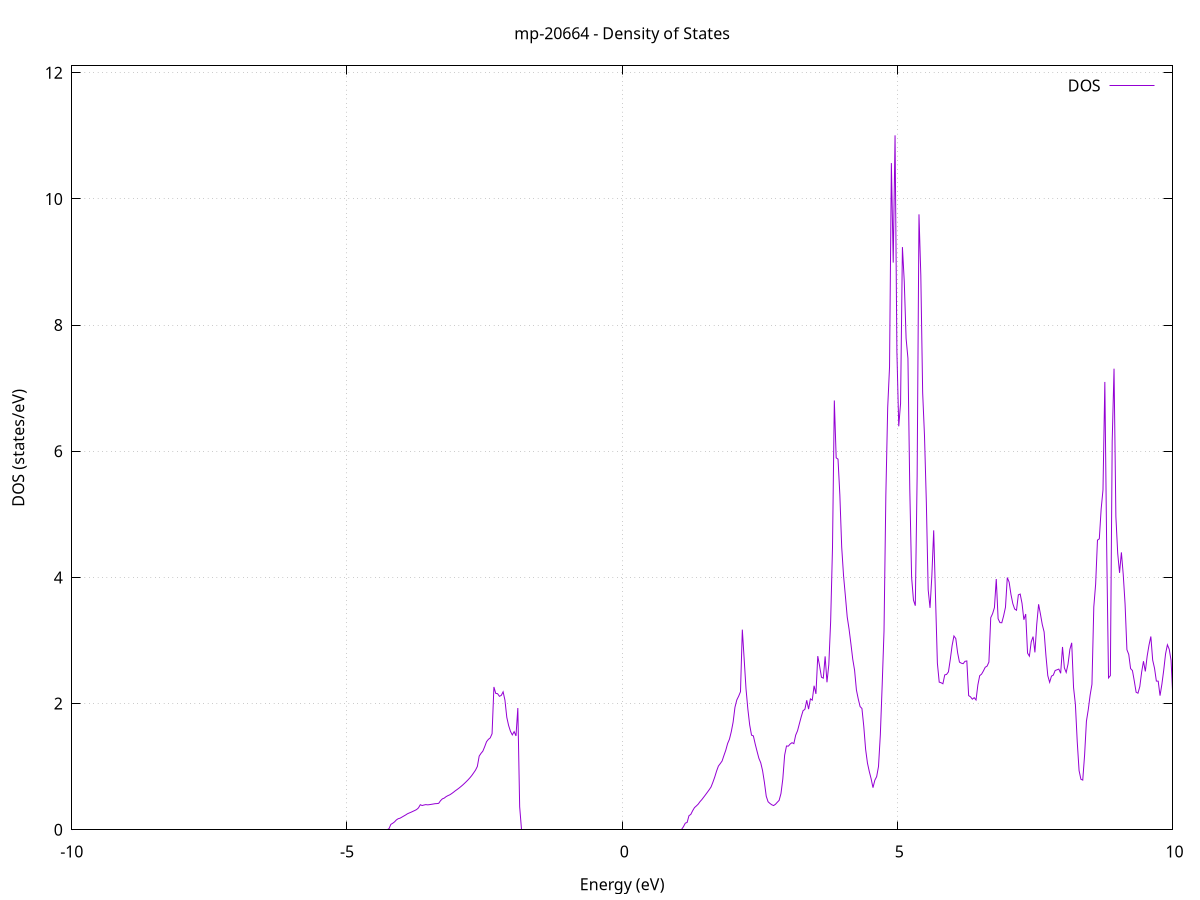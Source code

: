 set title 'mp-20664 - Density of States'
set xlabel 'Energy (eV)'
set ylabel 'DOS (states/eV)'
set grid
set xrange [-10:10]
set yrange [0:12.109]
set xzeroaxis lt -1
set terminal png size 800,600
set output 'mp-20664_dos_gnuplot.png'
plot '-' using 1:2 with lines title 'DOS'
-45.094400 0.000000
-45.060900 0.000000
-45.027500 0.000000
-44.994100 0.000000
-44.960600 0.000000
-44.927200 0.000000
-44.893800 0.000000
-44.860300 0.000000
-44.826900 0.000000
-44.793500 0.000000
-44.760000 0.000000
-44.726600 0.000000
-44.693200 0.000000
-44.659700 0.000000
-44.626300 0.000000
-44.592800 0.000000
-44.559400 0.000000
-44.526000 0.000000
-44.492500 0.000000
-44.459100 0.000000
-44.425700 0.000000
-44.392200 0.000000
-44.358800 0.000000
-44.325400 0.000000
-44.291900 0.000000
-44.258500 0.000000
-44.225100 0.000000
-44.191600 0.000000
-44.158200 0.000000
-44.124700 0.000000
-44.091300 0.000000
-44.057900 0.000000
-44.024400 0.000000
-43.991000 0.000000
-43.957600 0.000000
-43.924100 0.000000
-43.890700 0.000000
-43.857300 0.000000
-43.823800 0.000000
-43.790400 0.000000
-43.757000 0.000000
-43.723500 0.000000
-43.690100 0.000000
-43.656600 0.000000
-43.623200 0.000000
-43.589800 0.000000
-43.556300 0.000000
-43.522900 0.000000
-43.489500 0.000000
-43.456000 0.000000
-43.422600 0.000000
-43.389200 0.000000
-43.355700 0.000000
-43.322300 0.000000
-43.288900 0.000000
-43.255400 0.000000
-43.222000 0.000000
-43.188500 0.000000
-43.155100 0.000000
-43.121700 0.000000
-43.088200 0.000000
-43.054800 0.000000
-43.021400 0.000000
-42.987900 0.000000
-42.954500 0.000000
-42.921100 0.000000
-42.887600 0.000000
-42.854200 0.000000
-42.820800 0.000000
-42.787300 0.000000
-42.753900 0.000000
-42.720400 0.000000
-42.687000 0.000000
-42.653600 0.000000
-42.620100 0.000000
-42.586700 0.000000
-42.553300 0.000000
-42.519800 0.000000
-42.486400 0.000000
-42.453000 0.000000
-42.419500 0.000000
-42.386100 0.000000
-42.352700 0.000000
-42.319200 0.000000
-42.285800 0.000000
-42.252300 0.000000
-42.218900 0.000000
-42.185500 0.000000
-42.152000 0.000000
-42.118600 0.000000
-42.085200 0.000000
-42.051700 115.915100
-42.018300 0.000000
-41.984900 0.000000
-41.951400 0.000000
-41.918000 0.000000
-41.884600 0.000000
-41.851100 0.000000
-41.817700 0.000000
-41.784200 0.000000
-41.750800 0.000000
-41.717400 0.000000
-41.683900 0.000000
-41.650500 0.000000
-41.617100 0.000000
-41.583600 0.000000
-41.550200 0.000000
-41.516800 0.000000
-41.483300 0.000000
-41.449900 0.000000
-41.416500 0.000000
-41.383000 0.000000
-41.349600 0.000000
-41.316100 0.000000
-41.282700 0.000000
-41.249300 0.000000
-41.215800 0.000000
-41.182400 0.000000
-41.149000 0.000000
-41.115500 0.000000
-41.082100 0.000000
-41.048700 0.000000
-41.015200 0.000000
-40.981800 0.000000
-40.948400 0.000000
-40.914900 0.000000
-40.881500 0.000000
-40.848000 0.000000
-40.814600 0.000000
-40.781200 0.000000
-40.747700 0.000000
-40.714300 0.000000
-40.680900 0.000000
-40.647400 0.000000
-40.614000 0.000000
-40.580600 0.000000
-40.547100 0.000000
-40.513700 0.000000
-40.480300 0.000000
-40.446800 0.000000
-40.413400 0.000000
-40.379900 0.000000
-40.346500 0.000000
-40.313100 0.000000
-40.279600 0.000000
-40.246200 0.000000
-40.212800 0.000000
-40.179300 0.000000
-40.145900 0.000000
-40.112500 0.000000
-40.079000 0.000000
-40.045600 0.000000
-40.012200 0.000000
-39.978700 0.000000
-39.945300 0.000000
-39.911800 0.000000
-39.878400 0.000000
-39.845000 0.000000
-39.811500 0.000000
-39.778100 0.000000
-39.744700 0.000000
-39.711200 0.000000
-39.677800 0.000000
-39.644400 0.000000
-39.610900 0.000000
-39.577500 0.000000
-39.544100 0.000000
-39.510600 0.000000
-39.477200 0.000000
-39.443700 0.000000
-39.410300 0.000000
-39.376900 0.000000
-39.343400 0.000000
-39.310000 0.000000
-39.276600 0.000000
-39.243100 0.000000
-39.209700 0.000000
-39.176300 0.000000
-39.142800 0.000000
-39.109400 0.000000
-39.076000 0.000000
-39.042500 0.000000
-39.009100 0.000000
-38.975600 0.000000
-38.942200 0.000000
-38.908800 0.000000
-38.875300 44.717500
-38.841900 76.642900
-38.808500 22.536600
-38.775000 22.368700
-38.741600 26.012700
-38.708200 0.000000
-38.674700 0.000000
-38.641300 0.000000
-38.607900 0.000000
-38.574400 0.000000
-38.541000 0.000000
-38.507500 0.000000
-38.474100 0.000000
-38.440700 0.000000
-38.407200 0.000000
-38.373800 0.000000
-38.340400 0.000000
-38.306900 0.000000
-38.273500 0.000000
-38.240100 0.000000
-38.206600 0.000000
-38.173200 0.000000
-38.139800 0.000000
-38.106300 0.000000
-38.072900 0.000000
-38.039400 0.000000
-38.006000 0.000000
-37.972600 0.000000
-37.939100 0.000000
-37.905700 0.000000
-37.872300 0.000000
-37.838800 0.000000
-37.805400 0.000000
-37.772000 0.000000
-37.738500 0.000000
-37.705100 0.000000
-37.671700 0.000000
-37.638200 0.000000
-37.604800 0.000000
-37.571300 0.000000
-37.537900 0.000000
-37.504500 0.000000
-37.471000 0.000000
-37.437600 0.000000
-37.404200 0.000000
-37.370700 0.000000
-37.337300 0.000000
-37.303900 0.000000
-37.270400 0.000000
-37.237000 0.000000
-37.203600 0.000000
-37.170100 0.000000
-37.136700 0.000000
-37.103200 0.000000
-37.069800 0.000000
-37.036400 0.000000
-37.002900 0.000000
-36.969500 0.000000
-36.936100 0.000000
-36.902600 0.000000
-36.869200 0.000000
-36.835800 0.000000
-36.802300 0.000000
-36.768900 0.000000
-36.735500 0.000000
-36.702000 0.000000
-36.668600 0.000000
-36.635100 0.000000
-36.601700 0.000000
-36.568300 0.000000
-36.534800 0.000000
-36.501400 0.000000
-36.468000 0.000000
-36.434500 0.000000
-36.401100 0.000000
-36.367700 0.000000
-36.334200 0.000000
-36.300800 0.000000
-36.267400 0.000000
-36.233900 0.000000
-36.200500 0.000000
-36.167000 0.000000
-36.133600 0.000000
-36.100200 0.000000
-36.066700 0.000000
-36.033300 0.000000
-35.999900 0.000000
-35.966400 0.000000
-35.933000 0.000000
-35.899600 0.000000
-35.866100 0.000000
-35.832700 0.000000
-35.799300 0.000000
-35.765800 0.000000
-35.732400 0.000000
-35.698900 0.000000
-35.665500 0.000000
-35.632100 0.000000
-35.598600 0.000000
-35.565200 0.000000
-35.531800 0.000000
-35.498300 0.000000
-35.464900 0.000000
-35.431500 0.000000
-35.398000 0.000000
-35.364600 0.000000
-35.331200 0.000000
-35.297700 0.000000
-35.264300 0.000000
-35.230800 0.000000
-35.197400 0.000000
-35.164000 0.000000
-35.130500 0.000000
-35.097100 0.000000
-35.063700 0.000000
-35.030200 0.000000
-34.996800 0.000000
-34.963400 0.000000
-34.929900 0.000000
-34.896500 0.000000
-34.863100 0.000000
-34.829600 0.000000
-34.796200 0.000000
-34.762700 0.000000
-34.729300 0.000000
-34.695900 0.000000
-34.662400 0.000000
-34.629000 0.000000
-34.595600 0.000000
-34.562100 0.000000
-34.528700 0.000000
-34.495300 0.000000
-34.461800 0.000000
-34.428400 0.000000
-34.395000 0.000000
-34.361500 0.000000
-34.328100 0.000000
-34.294600 0.000000
-34.261200 0.000000
-34.227800 0.000000
-34.194300 0.000000
-34.160900 0.000000
-34.127500 0.000000
-34.094000 0.000000
-34.060600 0.000000
-34.027200 0.000000
-33.993700 0.000000
-33.960300 0.000000
-33.926900 0.000000
-33.893400 0.000000
-33.860000 0.000000
-33.826500 0.000000
-33.793100 0.000000
-33.759700 0.000000
-33.726200 0.000000
-33.692800 0.000000
-33.659400 0.000000
-33.625900 0.000000
-33.592500 0.000000
-33.559100 0.000000
-33.525600 0.000000
-33.492200 0.000000
-33.458800 0.000000
-33.425300 0.000000
-33.391900 0.000000
-33.358400 0.000000
-33.325000 0.000000
-33.291600 0.000000
-33.258100 0.000000
-33.224700 0.000000
-33.191300 0.000000
-33.157800 0.000000
-33.124400 0.000000
-33.091000 0.000000
-33.057500 0.000000
-33.024100 0.000000
-32.990600 0.000000
-32.957200 0.000000
-32.923800 0.000000
-32.890300 0.000000
-32.856900 0.000000
-32.823500 0.000000
-32.790000 0.000000
-32.756600 0.000000
-32.723200 0.000000
-32.689700 0.000000
-32.656300 0.000000
-32.622900 0.000000
-32.589400 0.000000
-32.556000 0.000000
-32.522500 0.000000
-32.489100 0.000000
-32.455700 0.000000
-32.422200 0.000000
-32.388800 0.000000
-32.355400 0.000000
-32.321900 0.000000
-32.288500 0.000000
-32.255100 0.000000
-32.221600 0.000000
-32.188200 0.000000
-32.154800 0.000000
-32.121300 0.000000
-32.087900 0.000000
-32.054400 0.000000
-32.021000 0.000000
-31.987600 0.000000
-31.954100 0.000000
-31.920700 0.000000
-31.887300 0.000000
-31.853800 0.000000
-31.820400 0.000000
-31.787000 0.000000
-31.753500 0.000000
-31.720100 0.000000
-31.686700 0.000000
-31.653200 0.000000
-31.619800 0.000000
-31.586300 0.000000
-31.552900 0.000000
-31.519500 0.000000
-31.486000 0.000000
-31.452600 0.000000
-31.419200 0.000000
-31.385700 0.000000
-31.352300 0.000000
-31.318900 0.000000
-31.285400 0.000000
-31.252000 0.000000
-31.218600 0.000000
-31.185100 0.000000
-31.151700 0.000000
-31.118200 0.000000
-31.084800 0.000000
-31.051400 0.000000
-31.017900 0.000000
-30.984500 0.000000
-30.951100 0.000000
-30.917600 0.000000
-30.884200 0.000000
-30.850800 0.000000
-30.817300 0.000000
-30.783900 0.000000
-30.750500 0.000000
-30.717000 0.000000
-30.683600 0.000000
-30.650100 0.000000
-30.616700 0.000000
-30.583300 0.000000
-30.549800 0.000000
-30.516400 0.000000
-30.483000 0.000000
-30.449500 0.000000
-30.416100 0.000000
-30.382700 0.000000
-30.349200 0.000000
-30.315800 0.000000
-30.282400 0.000000
-30.248900 0.000000
-30.215500 0.000000
-30.182000 0.000000
-30.148600 0.000000
-30.115200 0.000000
-30.081700 0.000000
-30.048300 0.000000
-30.014900 0.000000
-29.981400 0.000000
-29.948000 0.000000
-29.914600 0.000000
-29.881100 0.000000
-29.847700 0.000000
-29.814300 0.000000
-29.780800 0.000000
-29.747400 0.000000
-29.713900 0.000000
-29.680500 0.000000
-29.647100 0.000000
-29.613600 0.000000
-29.580200 0.000000
-29.546800 0.000000
-29.513300 0.000000
-29.479900 0.000000
-29.446500 0.000000
-29.413000 0.000000
-29.379600 0.000000
-29.346200 0.000000
-29.312700 0.000000
-29.279300 0.000000
-29.245800 0.000000
-29.212400 0.000000
-29.179000 0.000000
-29.145500 0.000000
-29.112100 0.000000
-29.078700 0.000000
-29.045200 0.000000
-29.011800 0.000000
-28.978400 0.000000
-28.944900 0.000000
-28.911500 0.000000
-28.878100 0.000000
-28.844600 0.000000
-28.811200 0.000000
-28.777700 0.000000
-28.744300 0.000000
-28.710900 0.000000
-28.677400 0.000000
-28.644000 0.000000
-28.610600 0.000000
-28.577100 0.000000
-28.543700 0.000000
-28.510300 0.000000
-28.476800 0.000000
-28.443400 0.000000
-28.410000 0.000000
-28.376500 0.000000
-28.343100 0.000000
-28.309600 0.000000
-28.276200 0.000000
-28.242800 0.000000
-28.209300 0.000000
-28.175900 0.000000
-28.142500 0.000000
-28.109000 0.000000
-28.075600 0.000000
-28.042200 0.000000
-28.008700 0.000000
-27.975300 0.000000
-27.941900 0.000000
-27.908400 0.000000
-27.875000 0.000000
-27.841500 0.000000
-27.808100 0.000000
-27.774700 0.000000
-27.741200 0.000000
-27.707800 0.000000
-27.674400 0.000000
-27.640900 0.000000
-27.607500 0.000000
-27.574100 0.000000
-27.540600 0.000000
-27.507200 0.000000
-27.473800 0.000000
-27.440300 0.000000
-27.406900 0.000000
-27.373400 0.000000
-27.340000 0.000000
-27.306600 0.000000
-27.273100 0.000000
-27.239700 0.000000
-27.206300 0.000000
-27.172800 0.000000
-27.139400 0.000000
-27.106000 0.000000
-27.072500 0.000000
-27.039100 0.000000
-27.005700 0.000000
-26.972200 0.000000
-26.938800 0.000000
-26.905300 0.000000
-26.871900 0.000000
-26.838500 0.000000
-26.805000 0.000000
-26.771600 0.000000
-26.738200 0.000000
-26.704700 0.000000
-26.671300 0.000000
-26.637900 0.000000
-26.604400 0.000000
-26.571000 0.000000
-26.537600 0.000000
-26.504100 0.000000
-26.470700 0.000000
-26.437200 0.000000
-26.403800 0.000000
-26.370400 0.000000
-26.336900 0.000000
-26.303500 0.000000
-26.270100 0.000000
-26.236600 0.000000
-26.203200 0.000000
-26.169800 0.000000
-26.136300 0.000000
-26.102900 0.000000
-26.069500 0.000000
-26.036000 0.000000
-26.002600 0.000000
-25.969100 0.000000
-25.935700 0.000000
-25.902300 0.000000
-25.868800 0.000000
-25.835400 0.000000
-25.802000 0.000000
-25.768500 0.000000
-25.735100 0.000000
-25.701700 0.000000
-25.668200 0.000000
-25.634800 0.000000
-25.601400 0.000000
-25.567900 0.000000
-25.534500 0.000000
-25.501000 0.000000
-25.467600 0.000000
-25.434200 0.000000
-25.400700 0.000000
-25.367300 0.000000
-25.333900 0.000000
-25.300400 0.000000
-25.267000 0.000000
-25.233600 0.000000
-25.200100 0.000000
-25.166700 0.000000
-25.133300 0.000000
-25.099800 0.000000
-25.066400 0.000000
-25.032900 0.000000
-24.999500 0.000000
-24.966100 0.000000
-24.932600 0.000000
-24.899200 0.000000
-24.865800 0.000000
-24.832300 0.000000
-24.798900 0.000000
-24.765500 0.000000
-24.732000 0.000000
-24.698600 0.000000
-24.665200 0.000000
-24.631700 0.000000
-24.598300 0.000000
-24.564800 0.000000
-24.531400 0.000000
-24.498000 0.000000
-24.464500 0.000000
-24.431100 0.000000
-24.397700 0.000000
-24.364200 0.000000
-24.330800 0.000000
-24.297400 0.000000
-24.263900 0.000000
-24.230500 0.000000
-24.197100 0.000000
-24.163600 0.000000
-24.130200 0.000000
-24.096700 0.000000
-24.063300 0.000000
-24.029900 0.000000
-23.996400 0.000000
-23.963000 0.000000
-23.929600 0.000000
-23.896100 0.000000
-23.862700 0.000000
-23.829300 0.000000
-23.795800 0.000000
-23.762400 0.000000
-23.729000 0.000000
-23.695500 0.000000
-23.662100 0.000000
-23.628600 0.000000
-23.595200 0.000000
-23.561800 0.000000
-23.528300 0.000000
-23.494900 0.000000
-23.461500 0.000000
-23.428000 0.000000
-23.394600 0.000000
-23.361200 0.000000
-23.327700 0.000000
-23.294300 0.000000
-23.260900 0.000000
-23.227400 0.000000
-23.194000 0.000000
-23.160500 0.000000
-23.127100 0.000000
-23.093700 0.000000
-23.060200 0.000000
-23.026800 0.000000
-22.993400 0.000000
-22.959900 0.000000
-22.926500 0.000000
-22.893100 0.000000
-22.859600 0.000000
-22.826200 0.000000
-22.792800 0.000000
-22.759300 0.000000
-22.725900 0.000000
-22.692400 0.000000
-22.659000 0.000000
-22.625600 0.000000
-22.592100 0.000000
-22.558700 0.000000
-22.525300 0.000000
-22.491800 0.000000
-22.458400 0.000000
-22.425000 0.000000
-22.391500 0.000000
-22.358100 0.000000
-22.324700 0.000000
-22.291200 0.000000
-22.257800 0.000000
-22.224300 0.000000
-22.190900 0.000000
-22.157500 0.000000
-22.124000 0.000000
-22.090600 0.000000
-22.057200 0.000000
-22.023700 0.000000
-21.990300 0.000000
-21.956900 0.000000
-21.923400 0.000000
-21.890000 0.000000
-21.856600 0.000000
-21.823100 0.000000
-21.789700 0.000000
-21.756200 0.000000
-21.722800 0.000000
-21.689400 0.000000
-21.655900 0.000000
-21.622500 0.000000
-21.589100 0.000000
-21.555600 0.000000
-21.522200 0.000000
-21.488800 0.000000
-21.455300 0.000000
-21.421900 0.000000
-21.388500 0.000000
-21.355000 0.000000
-21.321600 0.000000
-21.288100 0.000000
-21.254700 0.000000
-21.221300 0.000000
-21.187800 0.000000
-21.154400 0.000000
-21.121000 0.000000
-21.087500 0.000000
-21.054100 0.000000
-21.020700 0.000000
-20.987200 0.000000
-20.953800 0.000000
-20.920400 0.000000
-20.886900 0.000000
-20.853500 0.000000
-20.820000 0.000000
-20.786600 0.000000
-20.753200 0.000000
-20.719700 0.000000
-20.686300 0.000000
-20.652900 0.000000
-20.619400 0.000000
-20.586000 0.000000
-20.552600 0.000000
-20.519100 0.000000
-20.485700 0.000000
-20.452300 0.000000
-20.418800 0.000000
-20.385400 0.000000
-20.351900 0.000000
-20.318500 0.000000
-20.285100 0.000000
-20.251600 0.000000
-20.218200 0.000000
-20.184800 0.000000
-20.151300 0.000000
-20.117900 0.000000
-20.084500 0.000000
-20.051000 0.000000
-20.017600 0.000000
-19.984200 0.000000
-19.950700 0.000000
-19.917300 0.000000
-19.883800 0.000000
-19.850400 0.000000
-19.817000 0.000000
-19.783500 0.000000
-19.750100 0.000000
-19.716700 0.000000
-19.683200 0.000000
-19.649800 0.000000
-19.616400 0.000000
-19.582900 0.000000
-19.549500 0.000000
-19.516100 0.000000
-19.482600 0.000000
-19.449200 0.000000
-19.415700 0.000000
-19.382300 0.000000
-19.348900 0.000000
-19.315400 0.000000
-19.282000 0.000000
-19.248600 0.000000
-19.215100 0.000000
-19.181700 0.000000
-19.148300 0.000000
-19.114800 0.000000
-19.081400 0.000000
-19.048000 0.000000
-19.014500 0.000000
-18.981100 0.000000
-18.947600 0.000000
-18.914200 0.000000
-18.880800 0.000000
-18.847300 0.000000
-18.813900 0.000000
-18.780500 0.000000
-18.747000 0.000000
-18.713600 0.000000
-18.680200 0.000000
-18.646700 0.000000
-18.613300 0.000000
-18.579900 0.000000
-18.546400 0.000000
-18.513000 0.000000
-18.479500 0.000000
-18.446100 0.000000
-18.412700 0.000000
-18.379200 0.000000
-18.345800 0.000000
-18.312400 0.000000
-18.278900 0.000000
-18.245500 0.000000
-18.212100 0.000000
-18.178600 0.000000
-18.145200 0.000000
-18.111800 0.000000
-18.078300 0.000000
-18.044900 0.000000
-18.011400 0.000000
-17.978000 0.000000
-17.944600 0.000000
-17.911100 0.000000
-17.877700 0.000000
-17.844300 0.000000
-17.810800 0.000000
-17.777400 0.000000
-17.744000 0.000000
-17.710500 0.000000
-17.677100 0.000000
-17.643700 0.000000
-17.610200 0.000000
-17.576800 0.000000
-17.543300 0.000000
-17.509900 0.000000
-17.476500 0.000000
-17.443000 0.000000
-17.409600 0.000000
-17.376200 0.000000
-17.342700 0.000000
-17.309300 0.000000
-17.275900 0.000000
-17.242400 0.000000
-17.209000 0.000000
-17.175600 0.000000
-17.142100 0.000000
-17.108700 0.000000
-17.075200 0.000000
-17.041800 0.000000
-17.008400 0.000000
-16.974900 0.000000
-16.941500 0.000000
-16.908100 0.000000
-16.874600 0.000000
-16.841200 0.000000
-16.807800 0.000000
-16.774300 0.000000
-16.740900 0.000000
-16.707500 0.000000
-16.674000 0.000000
-16.640600 0.000000
-16.607100 0.000000
-16.573700 0.000000
-16.540300 0.000000
-16.506800 0.000000
-16.473400 0.000000
-16.440000 0.000000
-16.406500 0.000000
-16.373100 0.000000
-16.339700 0.000000
-16.306200 0.000000
-16.272800 0.000000
-16.239400 0.000000
-16.205900 0.000000
-16.172500 0.000000
-16.139000 0.000000
-16.105600 0.000000
-16.072200 0.000000
-16.038700 0.000000
-16.005300 0.000000
-15.971900 0.000000
-15.938400 0.000000
-15.905000 0.000000
-15.871600 0.000000
-15.838100 0.000000
-15.804700 0.000000
-15.771300 0.000000
-15.737800 0.000000
-15.704400 0.000000
-15.670900 0.000000
-15.637500 0.000000
-15.604100 0.000000
-15.570600 0.000000
-15.537200 0.000000
-15.503800 0.000000
-15.470300 0.000000
-15.436900 0.000000
-15.403500 0.000000
-15.370000 0.000000
-15.336600 0.000000
-15.303200 0.000000
-15.269700 0.000000
-15.236300 0.000000
-15.202800 0.000000
-15.169400 0.000000
-15.136000 0.000000
-15.102500 0.000000
-15.069100 0.000000
-15.035700 0.000000
-15.002200 0.000000
-14.968800 0.000000
-14.935400 0.000000
-14.901900 0.000000
-14.868500 0.000000
-14.835100 0.000000
-14.801600 0.000000
-14.768200 0.000000
-14.734700 0.000000
-14.701300 0.000000
-14.667900 0.000000
-14.634400 0.000000
-14.601000 0.000000
-14.567600 0.000000
-14.534100 0.000000
-14.500700 0.000000
-14.467300 0.000000
-14.433800 0.000000
-14.400400 0.000000
-14.367000 0.000000
-14.333500 0.000000
-14.300100 0.000000
-14.266600 0.000000
-14.233200 0.000000
-14.199800 0.000000
-14.166300 0.000000
-14.132900 0.000000
-14.099500 0.000000
-14.066000 0.000000
-14.032600 0.000000
-13.999200 0.000000
-13.965700 0.000000
-13.932300 0.000000
-13.898900 0.000000
-13.865400 0.000000
-13.832000 0.000000
-13.798500 0.000000
-13.765100 0.000000
-13.731700 0.000000
-13.698200 0.000000
-13.664800 0.000000
-13.631400 0.000000
-13.597900 0.000000
-13.564500 0.000000
-13.531100 0.000000
-13.497600 0.000000
-13.464200 0.000000
-13.430800 0.000000
-13.397300 0.000000
-13.363900 0.000000
-13.330400 0.000000
-13.297000 0.000000
-13.263600 0.000000
-13.230100 0.000000
-13.196700 0.000000
-13.163300 0.000000
-13.129800 0.000000
-13.096400 0.000000
-13.063000 0.000000
-13.029500 0.000000
-12.996100 0.000000
-12.962700 0.000000
-12.929200 0.000000
-12.895800 0.000000
-12.862300 0.000000
-12.828900 0.000000
-12.795500 0.000000
-12.762000 0.000000
-12.728600 0.000000
-12.695200 0.000000
-12.661700 0.000000
-12.628300 0.000000
-12.594900 0.000000
-12.561400 0.000000
-12.528000 0.000000
-12.494600 0.000000
-12.461100 0.000000
-12.427700 0.000000
-12.394200 0.000000
-12.360800 0.000000
-12.327400 0.000000
-12.293900 0.000000
-12.260500 0.000000
-12.227100 0.000000
-12.193600 0.000000
-12.160200 0.000000
-12.126800 0.000000
-12.093300 0.000000
-12.059900 0.000000
-12.026500 0.000000
-11.993000 0.000000
-11.959600 0.000000
-11.926100 0.000000
-11.892700 0.000000
-11.859300 0.000000
-11.825800 0.000000
-11.792400 0.000000
-11.759000 0.000000
-11.725500 0.000000
-11.692100 0.000000
-11.658700 0.000000
-11.625200 0.000000
-11.591800 0.000000
-11.558400 0.000000
-11.524900 0.000000
-11.491500 0.000000
-11.458000 0.000000
-11.424600 0.000000
-11.391200 0.000000
-11.357700 0.000000
-11.324300 0.000000
-11.290900 0.000000
-11.257400 0.000000
-11.224000 0.000000
-11.190600 0.000000
-11.157100 0.000000
-11.123700 0.000000
-11.090300 0.000000
-11.056800 0.000000
-11.023400 0.000000
-10.989900 0.000000
-10.956500 0.000000
-10.923100 0.000000
-10.889600 0.000000
-10.856200 0.000000
-10.822800 0.000000
-10.789300 0.000000
-10.755900 0.000000
-10.722500 0.000000
-10.689000 0.000000
-10.655600 0.000000
-10.622200 0.000000
-10.588700 0.000000
-10.555300 0.000000
-10.521800 0.000000
-10.488400 0.000000
-10.455000 0.000000
-10.421500 0.000000
-10.388100 0.000000
-10.354700 0.000000
-10.321200 0.000000
-10.287800 0.000000
-10.254400 0.000000
-10.220900 0.000000
-10.187500 0.000000
-10.154100 0.000000
-10.120600 0.000000
-10.087200 0.000000
-10.053700 0.000000
-10.020300 0.000000
-9.986900 0.000000
-9.953400 0.000000
-9.920000 0.000000
-9.886600 0.000000
-9.853100 0.000000
-9.819700 0.000000
-9.786300 0.000000
-9.752800 0.000000
-9.719400 0.000000
-9.686000 0.000000
-9.652500 0.000000
-9.619100 0.000000
-9.585600 0.000000
-9.552200 0.000000
-9.518800 0.000000
-9.485300 0.000000
-9.451900 0.000000
-9.418500 0.000000
-9.385000 0.000000
-9.351600 0.000000
-9.318200 0.000000
-9.284700 0.000000
-9.251300 0.000000
-9.217900 0.000000
-9.184400 0.000000
-9.151000 0.000000
-9.117500 0.000000
-9.084100 0.000000
-9.050700 0.000000
-9.017200 0.000000
-8.983800 0.000000
-8.950400 0.000000
-8.916900 0.000000
-8.883500 0.000000
-8.850100 0.000000
-8.816600 0.000000
-8.783200 0.000000
-8.749800 0.000000
-8.716300 0.000000
-8.682900 0.000000
-8.649400 0.000000
-8.616000 0.000000
-8.582600 0.000000
-8.549100 0.000000
-8.515700 0.000000
-8.482300 0.000000
-8.448800 0.000000
-8.415400 0.000000
-8.382000 0.000000
-8.348500 0.000000
-8.315100 0.000000
-8.281700 0.000000
-8.248200 0.000000
-8.214800 0.000000
-8.181300 0.000000
-8.147900 0.000000
-8.114500 0.000000
-8.081000 0.000000
-8.047600 0.000000
-8.014200 0.000000
-7.980700 0.000000
-7.947300 0.000000
-7.913900 0.000000
-7.880400 0.000000
-7.847000 0.000000
-7.813600 0.000000
-7.780100 0.000000
-7.746700 0.000000
-7.713200 0.000000
-7.679800 0.000000
-7.646400 0.000000
-7.612900 0.000000
-7.579500 0.000000
-7.546100 0.000000
-7.512600 0.000000
-7.479200 0.000000
-7.445800 0.000000
-7.412300 0.000000
-7.378900 0.000000
-7.345500 0.000000
-7.312000 0.000000
-7.278600 0.000000
-7.245100 0.000000
-7.211700 0.000000
-7.178300 0.000000
-7.144800 0.000000
-7.111400 0.000000
-7.078000 0.000000
-7.044500 0.000000
-7.011100 0.000000
-6.977700 0.000000
-6.944200 0.000000
-6.910800 0.000000
-6.877400 0.000000
-6.843900 0.000000
-6.810500 0.000000
-6.777000 0.000000
-6.743600 0.000000
-6.710200 0.000000
-6.676700 0.000000
-6.643300 0.000000
-6.609900 0.000000
-6.576400 0.000000
-6.543000 0.000000
-6.509600 0.000000
-6.476100 0.000000
-6.442700 0.000000
-6.409300 0.000000
-6.375800 0.000000
-6.342400 0.000000
-6.308900 0.000000
-6.275500 0.000000
-6.242100 0.000000
-6.208600 0.000000
-6.175200 0.000000
-6.141800 0.000000
-6.108300 0.000000
-6.074900 0.000000
-6.041500 0.000000
-6.008000 0.000000
-5.974600 0.000000
-5.941200 0.000000
-5.907700 0.000000
-5.874300 0.000000
-5.840800 0.000000
-5.807400 0.000000
-5.774000 0.000000
-5.740500 0.000000
-5.707100 0.000000
-5.673700 0.000000
-5.640200 0.000000
-5.606800 0.000000
-5.573400 0.000000
-5.539900 0.000000
-5.506500 0.000000
-5.473100 0.000000
-5.439600 0.000000
-5.406200 0.000000
-5.372700 0.000000
-5.339300 0.000000
-5.305900 0.000000
-5.272400 0.000000
-5.239000 0.000000
-5.205600 0.000000
-5.172100 0.000000
-5.138700 0.000000
-5.105300 0.000000
-5.071800 0.000000
-5.038400 0.000000
-5.005000 0.000000
-4.971500 0.000000
-4.938100 0.000000
-4.904600 0.000000
-4.871200 0.000000
-4.837800 0.000000
-4.804300 0.000000
-4.770900 0.000000
-4.737500 0.000000
-4.704000 0.000000
-4.670600 0.000000
-4.637200 0.000000
-4.603700 0.000000
-4.570300 0.000000
-4.536900 0.000000
-4.503400 0.000000
-4.470000 0.000000
-4.436500 0.000000
-4.403100 0.000000
-4.369700 0.000000
-4.336200 0.000000
-4.302800 0.000000
-4.269400 0.000000
-4.235900 0.018200
-4.202500 0.085600
-4.169100 0.103200
-4.135600 0.124900
-4.102200 0.156500
-4.068800 0.175500
-4.035300 0.183800
-4.001900 0.200600
-3.968400 0.217400
-3.935000 0.234200
-3.901600 0.253400
-3.868100 0.266500
-3.834700 0.278600
-3.801300 0.292400
-3.767800 0.305800
-3.734400 0.320900
-3.701000 0.346800
-3.667500 0.397100
-3.634100 0.384800
-3.600700 0.392600
-3.567200 0.399100
-3.533800 0.394900
-3.500300 0.398400
-3.466900 0.403200
-3.433500 0.408100
-3.400000 0.413400
-3.366600 0.415100
-3.333200 0.419500
-3.299700 0.461600
-3.266300 0.490200
-3.232900 0.501900
-3.199400 0.524900
-3.166000 0.541100
-3.132600 0.553700
-3.099100 0.572900
-3.065700 0.594300
-3.032200 0.617600
-2.998800 0.638100
-2.965400 0.660000
-2.931900 0.683600
-2.898500 0.708300
-2.865100 0.735300
-2.831600 0.763600
-2.798200 0.793100
-2.764800 0.825200
-2.731300 0.861200
-2.697900 0.902700
-2.664500 0.945200
-2.631000 1.003900
-2.597600 1.167600
-2.564100 1.211500
-2.530700 1.246800
-2.497300 1.318000
-2.463800 1.396400
-2.430400 1.433200
-2.397000 1.456600
-2.363500 1.522500
-2.330100 2.263800
-2.296700 2.162100
-2.263200 2.157200
-2.229800 2.115400
-2.196400 2.130100
-2.162900 2.186700
-2.129500 2.054400
-2.096000 1.782900
-2.062600 1.652100
-2.029200 1.560700
-1.995700 1.503900
-1.962300 1.555700
-1.928900 1.488000
-1.895400 1.929700
-1.862000 0.364900
-1.828600 0.000000
-1.795100 0.000000
-1.761700 0.000000
-1.728300 0.000000
-1.694800 0.000000
-1.661400 0.000000
-1.627900 0.000000
-1.594500 0.000000
-1.561100 0.000000
-1.527600 0.000000
-1.494200 0.000000
-1.460800 0.000000
-1.427300 0.000000
-1.393900 0.000000
-1.360500 0.000000
-1.327000 0.000000
-1.293600 0.000000
-1.260200 0.000000
-1.226700 0.000000
-1.193300 0.000000
-1.159800 0.000000
-1.126400 0.000000
-1.093000 0.000000
-1.059500 0.000000
-1.026100 0.000000
-0.992700 0.000000
-0.959200 0.000000
-0.925800 0.000000
-0.892400 0.000000
-0.858900 0.000000
-0.825500 0.000000
-0.792100 0.000000
-0.758600 0.000000
-0.725200 0.000000
-0.691700 0.000000
-0.658300 0.000000
-0.624900 0.000000
-0.591400 0.000000
-0.558000 0.000000
-0.524600 0.000000
-0.491100 0.000000
-0.457700 0.000000
-0.424300 0.000000
-0.390800 0.000000
-0.357400 0.000000
-0.324000 0.000000
-0.290500 0.000000
-0.257100 0.000000
-0.223600 0.000000
-0.190200 0.000000
-0.156800 0.000000
-0.123300 0.000000
-0.089900 0.000000
-0.056500 0.000000
-0.023000 0.000000
0.010400 0.000000
0.043800 0.000000
0.077300 0.000000
0.110700 0.000000
0.144100 0.000000
0.177600 0.000000
0.211000 0.000000
0.244500 0.000000
0.277900 0.000000
0.311300 0.000000
0.344800 0.000000
0.378200 0.000000
0.411600 0.000000
0.445100 0.000000
0.478500 0.000000
0.511900 0.000000
0.545400 0.000000
0.578800 0.000000
0.612200 0.000000
0.645700 0.000000
0.679100 0.000000
0.712600 0.000000
0.746000 0.000000
0.779400 0.000000
0.812900 0.000000
0.846300 0.000000
0.879700 0.000000
0.913200 0.000000
0.946600 0.000000
0.980000 0.000000
1.013500 0.000000
1.046900 0.000000
1.080300 0.000000
1.113800 0.048800
1.147200 0.104600
1.180700 0.116800
1.214100 0.222900
1.247500 0.243700
1.281000 0.302100
1.314400 0.351000
1.347800 0.377300
1.381300 0.405800
1.414700 0.445800
1.448100 0.478400
1.481600 0.516600
1.515000 0.555100
1.548400 0.594700
1.581900 0.634800
1.615300 0.678200
1.648800 0.753100
1.682200 0.835300
1.715600 0.929600
1.749100 1.010000
1.782500 1.048800
1.815900 1.089700
1.849400 1.177200
1.882800 1.260600
1.916200 1.366800
1.949700 1.436200
1.983100 1.554800
2.016500 1.707100
2.050000 1.942600
2.083400 2.057700
2.116900 2.117700
2.150300 2.188300
2.183700 3.172700
2.217200 2.705700
2.250600 2.236300
2.284000 1.914100
2.317500 1.661500
2.350900 1.499900
2.384300 1.488300
2.417800 1.359600
2.451200 1.243700
2.484600 1.132900
2.518100 1.062600
2.551500 0.937700
2.585000 0.751500
2.618400 0.531300
2.651800 0.444000
2.685300 0.417500
2.718700 0.396300
2.752100 0.384000
2.785600 0.404000
2.819000 0.436100
2.852400 0.466400
2.885900 0.574600
2.919300 0.804700
2.952700 1.182800
2.986200 1.328300
3.019600 1.325700
3.053100 1.359800
3.086500 1.380700
3.119900 1.365400
3.153400 1.500700
3.186800 1.569300
3.220200 1.680600
3.253700 1.790400
3.287100 1.887600
3.320500 1.909000
3.354000 2.053000
3.387400 1.912600
3.420800 2.075000
3.454300 2.054900
3.487700 2.283100
3.521200 2.153800
3.554600 2.753100
3.588000 2.595100
3.621500 2.418400
3.654900 2.403300
3.688300 2.748700
3.721800 2.337500
3.755200 2.617900
3.788600 3.303400
3.822100 4.471600
3.855500 6.805200
3.888900 5.896000
3.922400 5.875000
3.955800 5.306900
3.989300 4.480800
4.022700 4.028900
4.056100 3.707600
4.089600 3.373200
4.123000 3.181800
4.156400 2.949900
4.189900 2.704800
4.223300 2.529700
4.256700 2.216700
4.290200 2.072800
4.323600 1.952800
4.357000 1.923200
4.390500 1.639200
4.423900 1.275200
4.457400 1.057400
4.490800 0.922700
4.524200 0.807700
4.557700 0.667700
4.591100 0.785000
4.624500 0.842900
4.658000 1.003100
4.691400 1.506300
4.724800 2.292600
4.758300 3.150500
4.791700 5.309900
4.825100 6.693500
4.858600 7.336500
4.892000 10.568000
4.925500 8.990500
4.958900 11.008200
4.992300 7.580200
5.025800 6.395400
5.059200 6.760100
5.092600 9.236200
5.126100 8.691000
5.159500 7.789000
5.192900 7.474100
5.226400 5.404000
5.259800 3.999700
5.293200 3.641400
5.326700 3.552000
5.360100 5.602800
5.393600 9.755200
5.427000 8.785500
5.460400 6.929800
5.493900 6.241700
5.527300 5.192600
5.560700 3.803100
5.594200 3.517500
5.627600 4.028300
5.661000 4.746400
5.694500 3.671000
5.727900 2.640300
5.761300 2.340400
5.794800 2.330700
5.828200 2.314600
5.861700 2.455100
5.895100 2.463100
5.928500 2.502900
5.962000 2.698100
5.995400 2.919600
6.028800 3.072300
6.062300 3.031100
6.095700 2.805500
6.129100 2.657700
6.162600 2.640700
6.196000 2.632700
6.229400 2.670300
6.262900 2.676100
6.296300 2.126400
6.329800 2.107300
6.363200 2.070400
6.396600 2.094000
6.430100 2.057200
6.463500 2.296500
6.496900 2.443000
6.530400 2.466700
6.563800 2.517300
6.597200 2.576000
6.630700 2.594100
6.664100 2.658300
6.697500 3.362100
6.731000 3.425200
6.764400 3.521800
6.797900 3.974300
6.831300 3.345100
6.864700 3.283900
6.898200 3.281300
6.931600 3.391500
6.965000 3.526800
6.998500 3.998200
7.031900 3.924300
7.065300 3.728400
7.098800 3.584000
7.132200 3.499300
7.165600 3.479900
7.199100 3.723800
7.232500 3.736600
7.266000 3.588100
7.299400 3.329200
7.332800 3.419800
7.366300 2.800500
7.399700 2.752000
7.433100 2.980000
7.466600 3.062100
7.500000 2.811900
7.533400 3.257100
7.566900 3.574500
7.600300 3.420600
7.633700 3.253700
7.667200 3.136000
7.700600 2.759000
7.734100 2.443400
7.767500 2.337500
7.800900 2.435400
7.834400 2.451700
7.867800 2.524800
7.901200 2.535700
7.934700 2.547200
7.968100 2.480500
8.001500 2.897700
8.035000 2.567300
8.068400 2.494200
8.101800 2.626900
8.135300 2.859600
8.168700 2.963800
8.202200 2.253600
8.235600 1.989300
8.269000 1.397000
8.302500 0.937700
8.335900 0.800800
8.369300 0.787700
8.402800 1.184600
8.436200 1.721900
8.469600 1.905700
8.503100 2.132800
8.536500 2.306100
8.570000 3.532800
8.603400 3.892800
8.636800 4.591200
8.670300 4.612200
8.703700 5.084800
8.737100 5.387100
8.770600 7.098400
8.804000 4.483200
8.837400 2.407600
8.870900 2.443400
8.904300 6.157700
8.937700 7.309300
8.971200 4.967500
9.004600 4.379700
9.038100 4.072000
9.071500 4.397700
9.104900 4.045300
9.138400 3.578200
9.171800 2.854700
9.205200 2.778900
9.238700 2.555000
9.272100 2.523800
9.305500 2.359700
9.339000 2.180200
9.372400 2.164900
9.405800 2.269100
9.439300 2.499100
9.472700 2.671900
9.506200 2.510100
9.539600 2.751800
9.573000 2.926900
9.606500 3.063900
9.639900 2.689800
9.673300 2.561300
9.706800 2.357400
9.740200 2.355400
9.773600 2.126100
9.807100 2.306700
9.840500 2.529600
9.873900 2.787700
9.907400 2.932500
9.940800 2.860800
9.974300 2.683200
10.007700 2.069300
10.041100 1.754300
10.074600 1.492700
10.108000 1.416200
10.141400 1.307900
10.174900 1.229200
10.208300 1.170700
10.241700 1.136300
10.275200 1.094100
10.308600 1.076700
10.342000 1.087700
10.375500 1.062100
10.408900 1.092000
10.442400 1.213600
10.475800 1.230300
10.509200 1.256000
10.542700 1.360200
10.576100 1.192000
10.609500 1.093100
10.643000 1.017700
10.676400 1.085200
10.709800 0.925600
10.743300 0.897800
10.776700 0.854300
10.810100 0.721600
10.843600 0.643800
10.877000 0.646200
10.910500 0.686800
10.943900 0.827300
10.977300 0.843100
11.010800 0.924300
11.044200 1.057200
11.077600 1.408000
11.111100 1.541000
11.144500 1.562500
11.177900 1.458700
11.211400 1.427400
11.244800 1.380800
11.278200 1.331700
11.311700 1.333700
11.345100 1.319700
11.378600 1.335400
11.412000 1.316600
11.445400 1.310000
11.478900 1.310600
11.512300 1.331900
11.545700 1.303300
11.579200 1.260200
11.612600 1.198100
11.646000 1.129600
11.679500 1.083900
11.712900 1.027300
11.746300 0.956900
11.779800 0.907000
11.813200 0.867700
11.846700 0.838400
11.880100 0.825900
11.913500 0.824300
11.947000 0.831000
11.980400 0.810800
12.013800 0.806900
12.047300 0.804000
12.080700 0.804200
12.114100 0.799200
12.147600 0.798200
12.181000 0.783100
12.214400 0.781800
12.247900 0.783500
12.281300 0.783200
12.314800 0.790000
12.348200 0.767200
12.381600 0.755600
12.415100 0.833200
12.448500 0.913700
12.481900 0.986000
12.515400 1.142400
12.548800 1.217400
12.582200 1.365000
12.615700 1.488100
12.649100 1.412600
12.682500 1.436600
12.716000 1.491100
12.749400 1.659900
12.782900 1.723300
12.816300 1.825000
12.849700 1.853100
12.883200 1.827900
12.916600 1.746500
12.950000 1.735500
12.983500 1.647900
13.016900 1.468500
13.050300 1.385600
13.083800 1.435700
13.117200 1.491700
13.150600 1.551400
13.184100 1.659700
13.217500 2.105500
13.251000 1.838500
13.284400 1.887400
13.317800 1.909100
13.351300 1.806300
13.384700 1.776200
13.418100 1.797200
13.451600 1.798500
13.485000 1.811900
13.518400 1.709700
13.551900 1.790700
13.585300 1.892200
13.618700 1.969900
13.652200 1.947400
13.685600 1.805000
13.719100 1.721900
13.752500 1.606000
13.785900 1.513200
13.819400 1.438500
13.852800 1.407200
13.886200 1.391900
13.919700 1.395500
13.953100 1.451500
13.986500 1.439300
14.020000 1.470100
14.053400 1.507800
14.086800 1.540400
14.120300 1.620300
14.153700 1.763100
14.187200 1.912400
14.220600 2.001800
14.254000 1.982600
14.287500 1.805500
14.320900 1.665100
14.354300 1.504600
14.387800 1.353900
14.421200 1.391600
14.454600 1.675000
14.488100 1.867500
14.521500 2.059900
14.554900 2.315600
14.588400 2.085900
14.621800 1.617500
14.655300 1.437900
14.688700 1.307900
14.722100 1.251200
14.755600 1.195500
14.789000 1.161600
14.822400 1.126800
14.855900 1.108400
14.889300 1.126700
14.922700 1.109800
14.956200 1.097500
14.989600 1.095100
15.023000 1.117700
15.056500 1.122500
15.089900 1.132400
15.123400 1.162700
15.156800 1.159700
15.190200 1.121200
15.223700 1.168000
15.257100 1.295700
15.290500 1.466600
15.324000 1.507700
15.357400 1.562400
15.390800 1.613600
15.424300 1.641600
15.457700 1.622100
15.491100 1.509400
15.524600 1.453600
15.558000 1.423800
15.591500 1.400100
15.624900 1.385300
15.658300 1.364500
15.691800 1.342100
15.725200 1.343600
15.758600 1.362500
15.792100 1.412900
15.825500 1.487900
15.858900 1.562800
15.892400 1.614600
15.925800 1.613800
15.959200 1.559000
15.992700 1.476200
16.026100 1.391700
16.059600 1.299800
16.093000 1.229300
16.126400 1.161600
16.159900 1.096400
16.193300 1.039800
16.226700 0.987400
16.260200 0.934700
16.293600 0.885100
16.327000 0.849900
16.360500 0.852500
16.393900 0.861700
16.427300 0.840700
16.460800 0.825100
16.494200 0.797200
16.527700 0.756700
16.561100 0.701100
16.594500 0.652600
16.628000 0.615300
16.661400 0.579000
16.694800 0.537600
16.728300 0.489300
16.761700 0.449000
16.795100 0.408200
16.828600 0.374100
16.862000 0.326200
16.895400 0.295100
16.928900 0.274600
16.962300 0.256000
16.995800 0.234500
17.029200 0.221000
17.062600 0.208900
17.096100 0.198200
17.129500 0.188800
17.162900 0.180500
17.196400 0.173500
17.229800 0.165700
17.263200 0.159000
17.296700 0.152400
17.330100 0.146400
17.363500 0.141100
17.397000 0.135500
17.430400 0.131500
17.463900 0.127700
17.497300 0.124300
17.530700 0.121200
17.564200 0.117800
17.597600 0.115400
17.631000 0.112800
17.664500 0.110400
17.697900 0.111700
17.731300 0.113600
17.764800 0.113900
17.798200 0.102900
17.831600 0.100300
17.865100 0.100400
17.898500 0.099300
17.932000 0.095800
17.965400 0.091600
17.998800 0.087600
18.032300 0.083900
18.065700 0.080300
18.099100 0.077000
18.132600 0.073800
18.166000 0.070900
18.199400 0.065100
18.232900 0.062500
18.266300 0.060100
18.299700 0.057800
18.333200 0.055600
18.366600 0.054900
18.400100 0.042400
18.433500 0.029100
18.466900 0.016500
18.500400 0.006300
18.533800 0.000000
18.567200 0.000000
18.600700 0.000000
18.634100 0.000000
18.667500 0.000000
18.701000 0.000000
18.734400 0.000000
18.767800 0.000000
18.801300 0.000000
18.834700 0.000000
18.868200 0.000000
18.901600 0.000000
18.935000 0.000000
18.968500 0.000000
19.001900 0.000000
19.035300 0.000000
19.068800 0.000000
19.102200 0.000000
19.135600 0.000000
19.169100 0.000000
19.202500 0.000000
19.235900 0.000000
19.269400 0.000000
19.302800 0.000000
19.336300 0.000000
19.369700 0.000000
19.403100 0.000000
19.436600 0.000000
19.470000 0.000000
19.503400 0.000000
19.536900 0.000000
19.570300 0.000000
19.603700 0.000000
19.637200 0.000000
19.670600 0.000000
19.704000 0.000000
19.737500 0.000000
19.770900 0.000000
19.804400 0.000000
19.837800 0.000000
19.871200 0.000000
19.904700 0.000000
19.938100 0.000000
19.971500 0.000000
20.005000 0.000000
20.038400 0.000000
20.071800 0.000000
20.105300 0.000000
20.138700 0.000000
20.172100 0.000000
20.205600 0.000000
20.239000 0.000000
20.272500 0.000000
20.305900 0.000000
20.339300 0.000000
20.372800 0.000000
20.406200 0.000000
20.439600 0.000000
20.473100 0.000000
20.506500 0.000000
20.539900 0.000000
20.573400 0.000000
20.606800 0.000000
20.640200 0.000000
20.673700 0.000000
20.707100 0.000000
20.740600 0.000000
20.774000 0.000000
20.807400 0.000000
20.840900 0.000000
20.874300 0.000000
20.907700 0.000000
20.941200 0.000000
20.974600 0.000000
21.008000 0.000000
21.041500 0.000000
21.074900 0.000000
21.108300 0.000000
21.141800 0.000000
21.175200 0.000000
21.208700 0.000000
21.242100 0.000000
21.275500 0.000000
21.309000 0.000000
21.342400 0.000000
21.375800 0.000000
21.409300 0.000000
21.442700 0.000000
21.476100 0.000000
21.509600 0.000000
21.543000 0.000000
21.576400 0.000000
21.609900 0.000000
21.643300 0.000000
21.676800 0.000000
21.710200 0.000000
21.743600 0.000000
21.777100 0.000000
e
